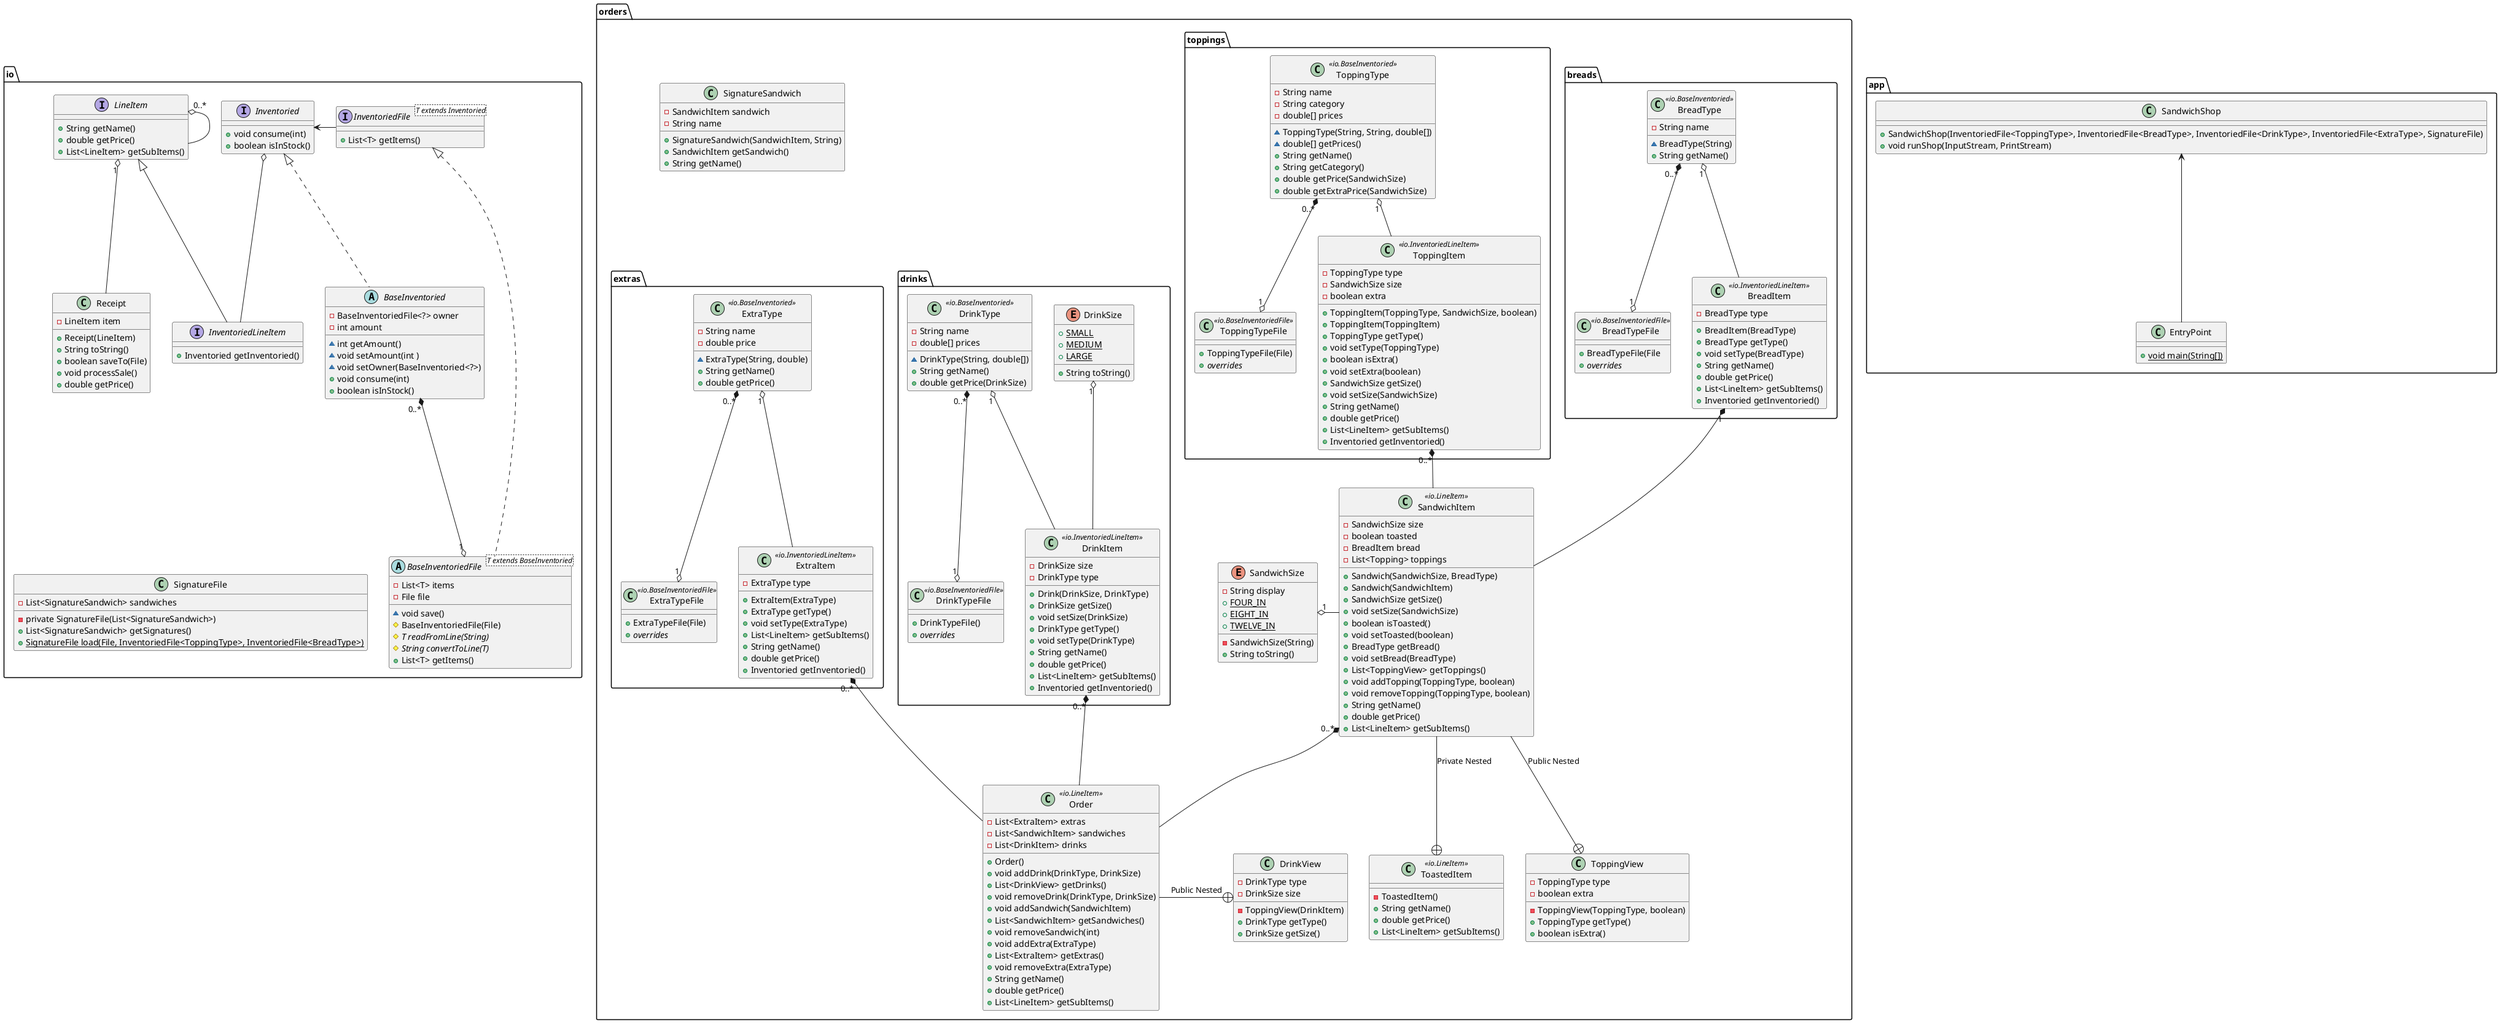 @startuml

package app {
    class EntryPoint {
        + {static} void main(String[])
    }

    class SandwichShop {
        + SandwichShop(InventoriedFile<ToppingType>, InventoriedFile<BreadType>, InventoriedFile<DrinkType>, InventoriedFile<ExtraType>, SignatureFile)
        + void runShop(InputStream, PrintStream)
    }

    SandwichShop <-- EntryPoint
}

package io {
    class SignatureFile {
        - List<SignatureSandwich> sandwiches
        - private SignatureFile(List<SignatureSandwich>)
        + List<SignatureSandwich> getSignatures()
        + {static} SignatureFile load(File, InventoriedFile<ToppingType>, InventoriedFile<BreadType>)
    }
    SignatureFile -r[hidden]- BaseInventoriedFile

    together {
        interface LineItem {
            + String getName()
            + double getPrice()
            + List<LineItem> getSubItems()
        }

        class Receipt {
            - LineItem item
            + Receipt(LineItem)
            + String toString()
            + boolean saveTo(File)
            + void processSale()
            + double getPrice()
        }

        interface Inventoried {
            + void consume(int)
            + boolean isInStock()
        }

        interface InventoriedLineItem extends LineItem {
            + Inventoried getInventoried()
        }

        interface InventoriedFile<T extends Inventoried> {
            + List<T> getItems()
        }

        abstract class BaseInventoriedFile<T extends BaseInventoried> implements InventoriedFile {
            - List<T> items
            - File file
            ~ void save()
            # BaseInventoriedFile(File)
            # {abstract} T readFromLine(String)
            # {abstract} String convertToLine(T)
            + List<T> getItems()
        }

        abstract BaseInventoried implements Inventoried {
            - BaseInventoriedFile<?> owner
            - int amount
            ~ int getAmount()
            ~ void setAmount(int )
            ~ void setOwner(BaseInventoried<?>)
            + void consume(int)
            + boolean isInStock()
        }

        LineItem "1" o-- Receipt
        LineItem "0..*" o-- LineItem
        BaseInventoried "0..*" *--o "1" BaseInventoriedFile
        Inventoried <- InventoriedFile
        Inventoried o-- InventoriedLineItem
    }
}

package orders {
    class SignatureSandwich {
        - SandwichItem sandwich
        - String name
        + SignatureSandwich(SandwichItem, String)
        + SandwichItem getSandwich()
        + String getName()
    }
    SignatureSandwich -d[hidden]- extras.ExtraType
    enum SandwichSize {
        - String display
        + {static} FOUR_IN
        + {static} EIGHT_IN
        + {static} TWELVE_IN
        - SandwichSize(String)
        + String toString()
    }
    class SandwichItem <<io.LineItem>> {
        - SandwichSize size
        - boolean toasted
        - BreadItem bread
        - List<Topping> toppings
        __
        + Sandwich(SandwichSize, BreadType)
        + Sandwich(SandwichItem)
        + SandwichSize getSize()
        + void setSize(SandwichSize)
        + boolean isToasted()
        + void setToasted(boolean)
        + BreadType getBread()
        + void setBread(BreadType)
        + List<ToppingView> getToppings()
        + void addTopping(ToppingType, boolean)
        + void removeTopping(ToppingType, boolean)
        + String getName()
        + double getPrice()
        + List<LineItem> getSubItems()
    }
    ToppingView +-u- SandwichItem : Public Nested
    class ToppingView {
        - ToppingType type
        - boolean extra
        - ToppingView(ToppingType, boolean)
        + ToppingType getType()
        + boolean isExtra()
    }
    ToastedItem +-u- SandwichItem : Private Nested
    class ToastedItem <<io.LineItem>> {
        - ToastedItem()
        + String getName()
        + double getPrice()
        + List<LineItem> getSubItems()
    }
    class Order <<io.LineItem>> {
        - List<ExtraItem> extras
        - List<SandwichItem> sandwiches
        - List<DrinkItem> drinks
        + Order()
        + void addDrink(DrinkType, DrinkSize)
        + List<DrinkView> getDrinks()
        + void removeDrink(DrinkType, DrinkSize)
        + void addSandwich(SandwichItem)
        + List<SandwichItem> getSandwiches()
        + void removeSandwich(int)
        + void addExtra(ExtraType)
        + List<ExtraItem> getExtras()
        + void removeExtra(ExtraType)
        + String getName()
        + double getPrice()
        + List<LineItem> getSubItems()
    }
    DrinkView +-l- Order : Public Nested
    class DrinkView {
        - DrinkType type
        - DrinkSize size
        - ToppingView(DrinkItem)
        + DrinkType getType()
        + DrinkSize getSize()
    }

    package extras {
        class ExtraType <<io.BaseInventoried>> {
            - String name
            - double price
            ~ ExtraType(String, double)
            + String getName()
            + double getPrice()
        }
        class ExtraTypeFile <<io.BaseInventoriedFile>> {
            + ExtraTypeFile(File)
            + {abstract} {method} overrides
        }
        class ExtraItem <<io.InventoriedLineItem>> {
            - ExtraType type
            + ExtraItem(ExtraType)
            + ExtraType getType()
            + void setType(ExtraType)
            + List<LineItem> getSubItems()
            + String getName()
            + double getPrice()
            + Inventoried getInventoried()
        }

        ExtraType "0..*" *--o "1" ExtraTypeFile
    }

    package breads {
        class BreadType <<io.BaseInventoried>> {
            - String name
            ~ BreadType(String)
            + String getName()
        }
        class BreadTypeFile <<io.BaseInventoriedFile>> {
            + BreadTypeFile(File
            + {abstract} {method} overrides
        }
        class BreadItem <<io.InventoriedLineItem>> {
            - BreadType type
            + BreadItem(BreadType)
            + BreadType getType()
            + void setType(BreadType)
            + String getName()
            + double getPrice()
            + List<LineItem> getSubItems()
            + Inventoried getInventoried()
        }

        BreadType "0..*" *--o "1" BreadTypeFile
    }

    package drinks {
        enum DrinkSize {
            + {static} SMALL
            + {static} MEDIUM
            + {static} LARGE
            + String toString()
        }
        class DrinkType <<io.BaseInventoried>> {
            - String name
            - double[] prices
            ~ DrinkType(String, double[])
            + String getName()
            + double getPrice(DrinkSize)
        }
        class DrinkTypeFile <<io.BaseInventoriedFile>> {
            + DrinkTypeFile()
            + {abstract} {method} overrides
        }

        class DrinkItem <<io.InventoriedLineItem>> {
            - DrinkSize size
            - DrinkType type
            + Drink(DrinkSize, DrinkType)
            + DrinkSize getSize()
            + void setSize(DrinkSize)
            + DrinkType getType()
            + void setType(DrinkType)
            + String getName()
            + double getPrice()
            + List<LineItem> getSubItems()
            + Inventoried getInventoried()
        }

        DrinkType "0..*" *--o "1" DrinkTypeFile
    }

    package toppings {
        class ToppingType <<io.BaseInventoried>> {
            - String name
            - String category
            - double[] prices
            ~ ToppingType(String, String, double[])
            ~ double[] getPrices()
            + String getName()
            + String getCategory()
            + double getPrice(SandwichSize)
            + double getExtraPrice(SandwichSize)
        }
        class ToppingTypeFile <<io.BaseInventoriedFile>> {
            + ToppingTypeFile(File)
            + {abstract} {method} overrides
        }
        class ToppingItem <<io.InventoriedLineItem>> {
            - ToppingType type
            - SandwichSize size
            - boolean extra
            + ToppingItem(ToppingType, SandwichSize, boolean)
            + ToppingItem(ToppingItem)
            + ToppingType getType()
            + void setType(ToppingType)
            + boolean isExtra()
            + void setExtra(boolean)
            + SandwichSize getSize()
            + void setSize(SandwichSize)
            + String getName()
            + double getPrice()
            + List<LineItem> getSubItems()
            + Inventoried getInventoried()
        }

        ToppingType "0..*" *--o "1" ToppingTypeFile
    }

    SandwichSize "1" o-r- SandwichItem
    BreadItem "1" *-- SandwichItem
    DrinkSize "1" o-- DrinkItem
    DrinkType "1" o-- DrinkItem
    ToppingItem "0..*" *-- SandwichItem
    ToppingType "1" o-- ToppingItem
    ExtraType "1" o-- ExtraItem
    BreadType "1" o-- BreadItem

    SandwichItem "0..*" *-- Order
    DrinkItem "0..*" *-- Order
    ExtraItem "0..*" *-- Order
}

@enduml